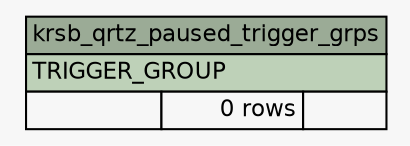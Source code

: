 // dot 2.28.0 on Mac OS X 10.7.2
// SchemaSpy rev 590
digraph "krsb_qrtz_paused_trigger_grps" {
  graph [
    rankdir="RL"
    bgcolor="#f7f7f7"
    nodesep="0.18"
    ranksep="0.46"
    fontname="Helvetica"
    fontsize="11"
  ];
  node [
    fontname="Helvetica"
    fontsize="11"
    shape="plaintext"
  ];
  edge [
    arrowsize="0.8"
  ];
  "krsb_qrtz_paused_trigger_grps" [
    label=<
    <TABLE BORDER="0" CELLBORDER="1" CELLSPACING="0" BGCOLOR="#ffffff">
      <TR><TD COLSPAN="3" BGCOLOR="#9bab96" ALIGN="CENTER">krsb_qrtz_paused_trigger_grps</TD></TR>
      <TR><TD PORT="TRIGGER_GROUP" COLSPAN="3" BGCOLOR="#bed1b8" ALIGN="LEFT">TRIGGER_GROUP</TD></TR>
      <TR><TD ALIGN="LEFT" BGCOLOR="#f7f7f7">  </TD><TD ALIGN="RIGHT" BGCOLOR="#f7f7f7">0 rows</TD><TD ALIGN="RIGHT" BGCOLOR="#f7f7f7">  </TD></TR>
    </TABLE>>
    URL="tables/krsb_qrtz_paused_trigger_grps.html"
    tooltip="krsb_qrtz_paused_trigger_grps"
  ];
}
